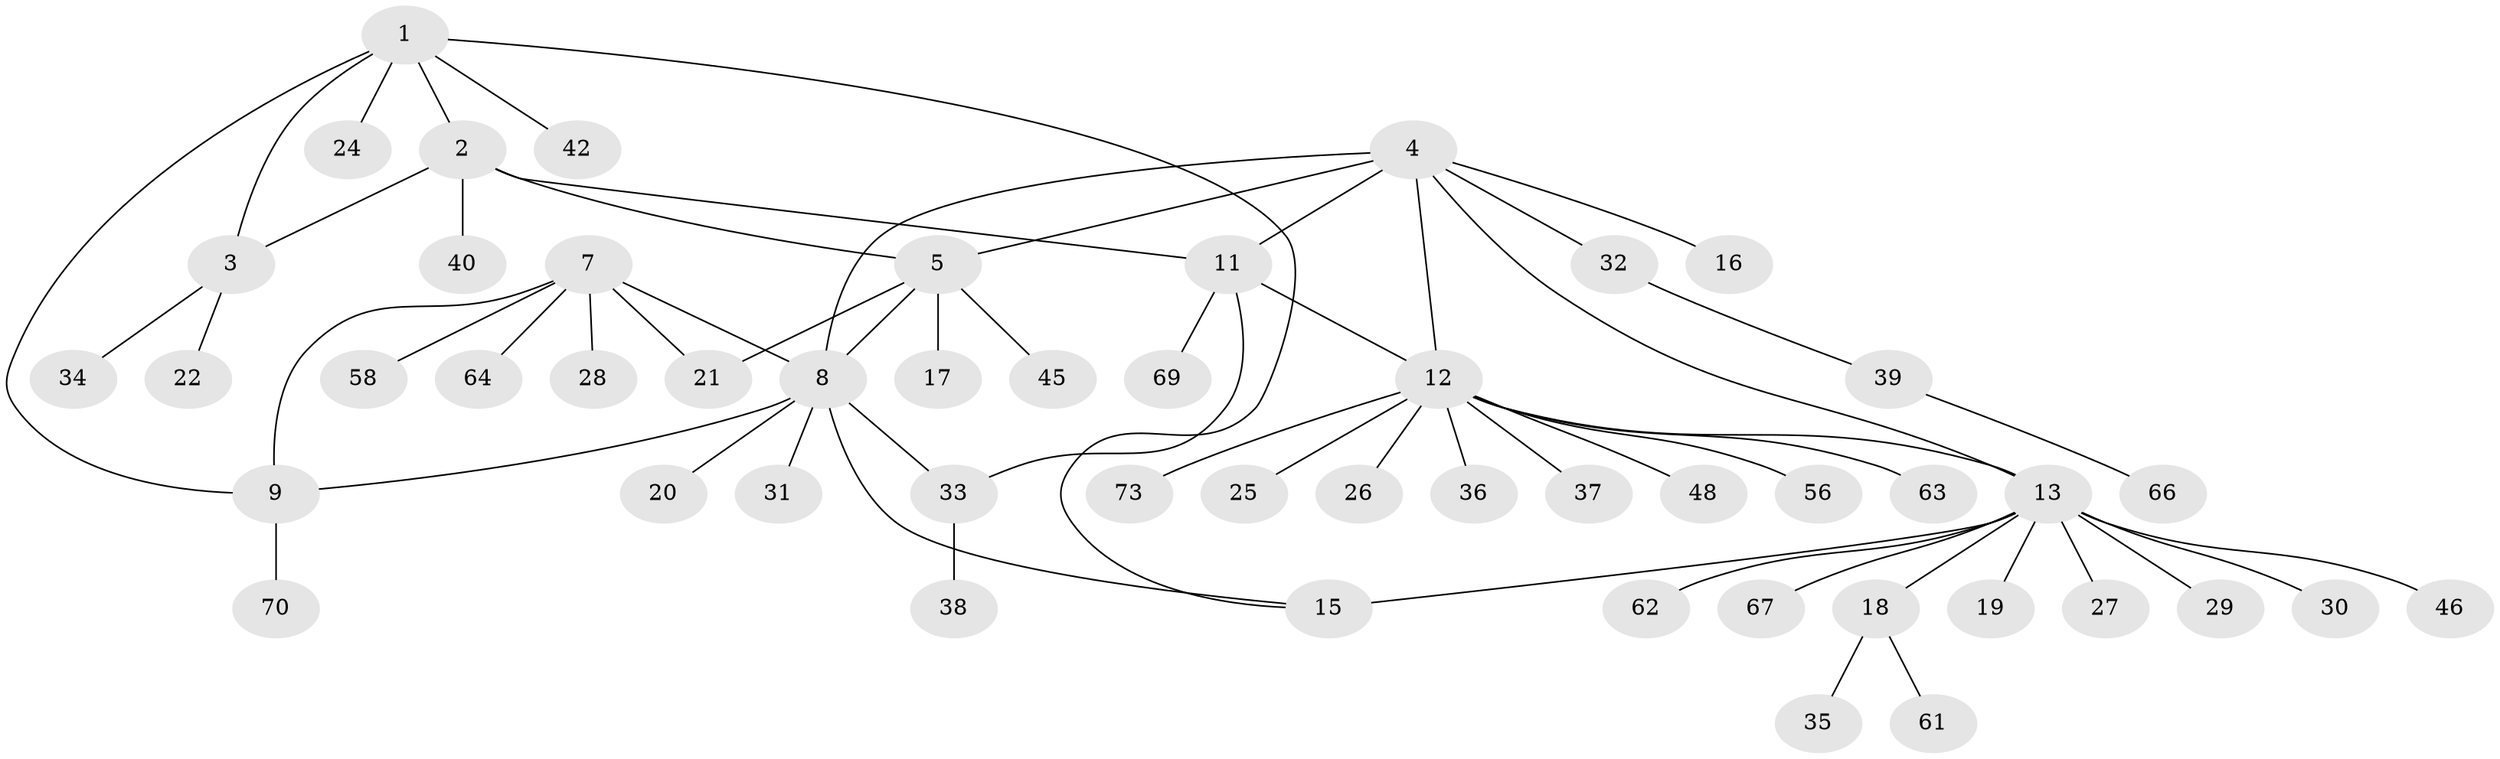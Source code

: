// original degree distribution, {7: 0.0273972602739726, 6: 0.0410958904109589, 5: 0.0684931506849315, 4: 0.0410958904109589, 8: 0.0136986301369863, 12: 0.0136986301369863, 9: 0.0136986301369863, 1: 0.589041095890411, 3: 0.0136986301369863, 2: 0.1780821917808219}
// Generated by graph-tools (version 1.1) at 2025/11/02/27/25 16:11:35]
// undirected, 51 vertices, 61 edges
graph export_dot {
graph [start="1"]
  node [color=gray90,style=filled];
  1 [super="+71"];
  2 [super="+49"];
  3 [super="+50"];
  4 [super="+10"];
  5 [super="+6"];
  7 [super="+60"];
  8 [super="+23"];
  9 [super="+72"];
  11 [super="+54"];
  12 [super="+52"];
  13 [super="+14"];
  15 [super="+65"];
  16;
  17;
  18 [super="+59"];
  19 [super="+41"];
  20;
  21;
  22;
  24;
  25;
  26;
  27;
  28 [super="+53"];
  29;
  30;
  31;
  32;
  33 [super="+44"];
  34 [super="+51"];
  35 [super="+57"];
  36;
  37;
  38;
  39 [super="+55"];
  40 [super="+47"];
  42 [super="+43"];
  45;
  46;
  48;
  56;
  58;
  61;
  62;
  63;
  64;
  66;
  67 [super="+68"];
  69;
  70;
  73;
  1 -- 2;
  1 -- 3;
  1 -- 9;
  1 -- 15;
  1 -- 24;
  1 -- 42;
  2 -- 3;
  2 -- 5;
  2 -- 11;
  2 -- 40;
  3 -- 22;
  3 -- 34;
  4 -- 5 [weight=2];
  4 -- 13;
  4 -- 16;
  4 -- 32;
  4 -- 8;
  4 -- 11;
  4 -- 12;
  5 -- 17;
  5 -- 21;
  5 -- 8;
  5 -- 45;
  7 -- 8;
  7 -- 9;
  7 -- 21;
  7 -- 28;
  7 -- 58;
  7 -- 64;
  8 -- 9;
  8 -- 15;
  8 -- 20;
  8 -- 33;
  8 -- 31;
  9 -- 70;
  11 -- 12;
  11 -- 33;
  11 -- 69;
  12 -- 25;
  12 -- 26;
  12 -- 36;
  12 -- 37;
  12 -- 48;
  12 -- 56;
  12 -- 63;
  12 -- 73;
  12 -- 13;
  13 -- 15 [weight=2];
  13 -- 18;
  13 -- 19;
  13 -- 27;
  13 -- 46;
  13 -- 62;
  13 -- 67;
  13 -- 29;
  13 -- 30;
  18 -- 35;
  18 -- 61;
  32 -- 39;
  33 -- 38;
  39 -- 66;
}
